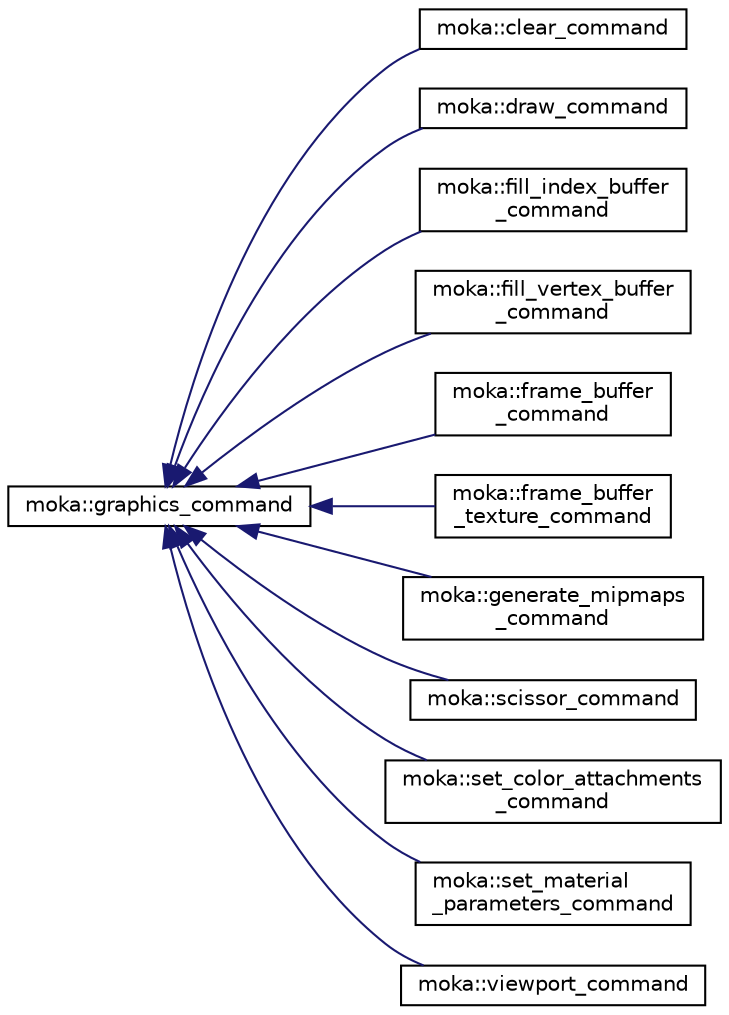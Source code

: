 digraph "Graphical Class Hierarchy"
{
 // LATEX_PDF_SIZE
  edge [fontname="Helvetica",fontsize="10",labelfontname="Helvetica",labelfontsize="10"];
  node [fontname="Helvetica",fontsize="10",shape=record];
  rankdir="LR";
  Node0 [label="moka::graphics_command",height=0.2,width=0.4,color="black", fillcolor="white", style="filled",URL="$classmoka_1_1graphics__command.html",tooltip="Base type for graphics commands."];
  Node0 -> Node1 [dir="back",color="midnightblue",fontsize="10",style="solid",fontname="Helvetica"];
  Node1 [label="moka::clear_command",height=0.2,width=0.4,color="black", fillcolor="white", style="filled",URL="$classmoka_1_1clear__command.html",tooltip="Clear the current frame buffer."];
  Node0 -> Node2 [dir="back",color="midnightblue",fontsize="10",style="solid",fontname="Helvetica"];
  Node2 [label="moka::draw_command",height=0.2,width=0.4,color="black", fillcolor="white", style="filled",URL="$classmoka_1_1draw__command.html",tooltip="Render primitives using the specified material. Contains vertex buffer, index buffer (optional) and m..."];
  Node0 -> Node3 [dir="back",color="midnightblue",fontsize="10",style="solid",fontname="Helvetica"];
  Node3 [label="moka::fill_index_buffer\l_command",height=0.2,width=0.4,color="black", fillcolor="white", style="filled",URL="$classmoka_1_1fill__index__buffer__command.html",tooltip="Fill an index buffer."];
  Node0 -> Node4 [dir="back",color="midnightblue",fontsize="10",style="solid",fontname="Helvetica"];
  Node4 [label="moka::fill_vertex_buffer\l_command",height=0.2,width=0.4,color="black", fillcolor="white", style="filled",URL="$classmoka_1_1fill__vertex__buffer__command.html",tooltip="Fill a vertex buffer."];
  Node0 -> Node5 [dir="back",color="midnightblue",fontsize="10",style="solid",fontname="Helvetica"];
  Node5 [label="moka::frame_buffer\l_command",height=0.2,width=0.4,color="black", fillcolor="white", style="filled",URL="$classmoka_1_1frame__buffer__command.html",tooltip="Set the current frame buffer. This will modify all subsequent draw commands in this list."];
  Node0 -> Node6 [dir="back",color="midnightblue",fontsize="10",style="solid",fontname="Helvetica"];
  Node6 [label="moka::frame_buffer\l_texture_command",height=0.2,width=0.4,color="black", fillcolor="white", style="filled",URL="$classmoka_1_1frame__buffer__texture__command.html",tooltip="Set the texture you want to attach to this frame buffer."];
  Node0 -> Node7 [dir="back",color="midnightblue",fontsize="10",style="solid",fontname="Helvetica"];
  Node7 [label="moka::generate_mipmaps\l_command",height=0.2,width=0.4,color="black", fillcolor="white", style="filled",URL="$classmoka_1_1generate__mipmaps__command.html",tooltip="Generate mipmaps for a specified texture."];
  Node0 -> Node8 [dir="back",color="midnightblue",fontsize="10",style="solid",fontname="Helvetica"];
  Node8 [label="moka::scissor_command",height=0.2,width=0.4,color="black", fillcolor="white", style="filled",URL="$classmoka_1_1scissor__command.html",tooltip="Set the scissor box to apply to the command list."];
  Node0 -> Node9 [dir="back",color="midnightblue",fontsize="10",style="solid",fontname="Helvetica"];
  Node9 [label="moka::set_color_attachments\l_command",height=0.2,width=0.4,color="black", fillcolor="white", style="filled",URL="$classmoka_1_1set__color__attachments__command.html",tooltip=" "];
  Node0 -> Node10 [dir="back",color="midnightblue",fontsize="10",style="solid",fontname="Helvetica"];
  Node10 [label="moka::set_material\l_parameters_command",height=0.2,width=0.4,color="black", fillcolor="white", style="filled",URL="$classmoka_1_1set__material__parameters__command.html",tooltip="Update material parameters before drawing."];
  Node0 -> Node11 [dir="back",color="midnightblue",fontsize="10",style="solid",fontname="Helvetica"];
  Node11 [label="moka::viewport_command",height=0.2,width=0.4,color="black", fillcolor="white", style="filled",URL="$classmoka_1_1viewport__command.html",tooltip="Set the viewport to apply to the command list."];
}
